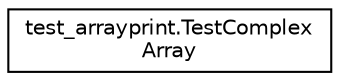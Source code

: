 digraph "Graphical Class Hierarchy"
{
 // LATEX_PDF_SIZE
  edge [fontname="Helvetica",fontsize="10",labelfontname="Helvetica",labelfontsize="10"];
  node [fontname="Helvetica",fontsize="10",shape=record];
  rankdir="LR";
  Node0 [label="test_arrayprint.TestComplex\lArray",height=0.2,width=0.4,color="black", fillcolor="white", style="filled",URL="$classtest__arrayprint_1_1TestComplexArray.html",tooltip=" "];
}
